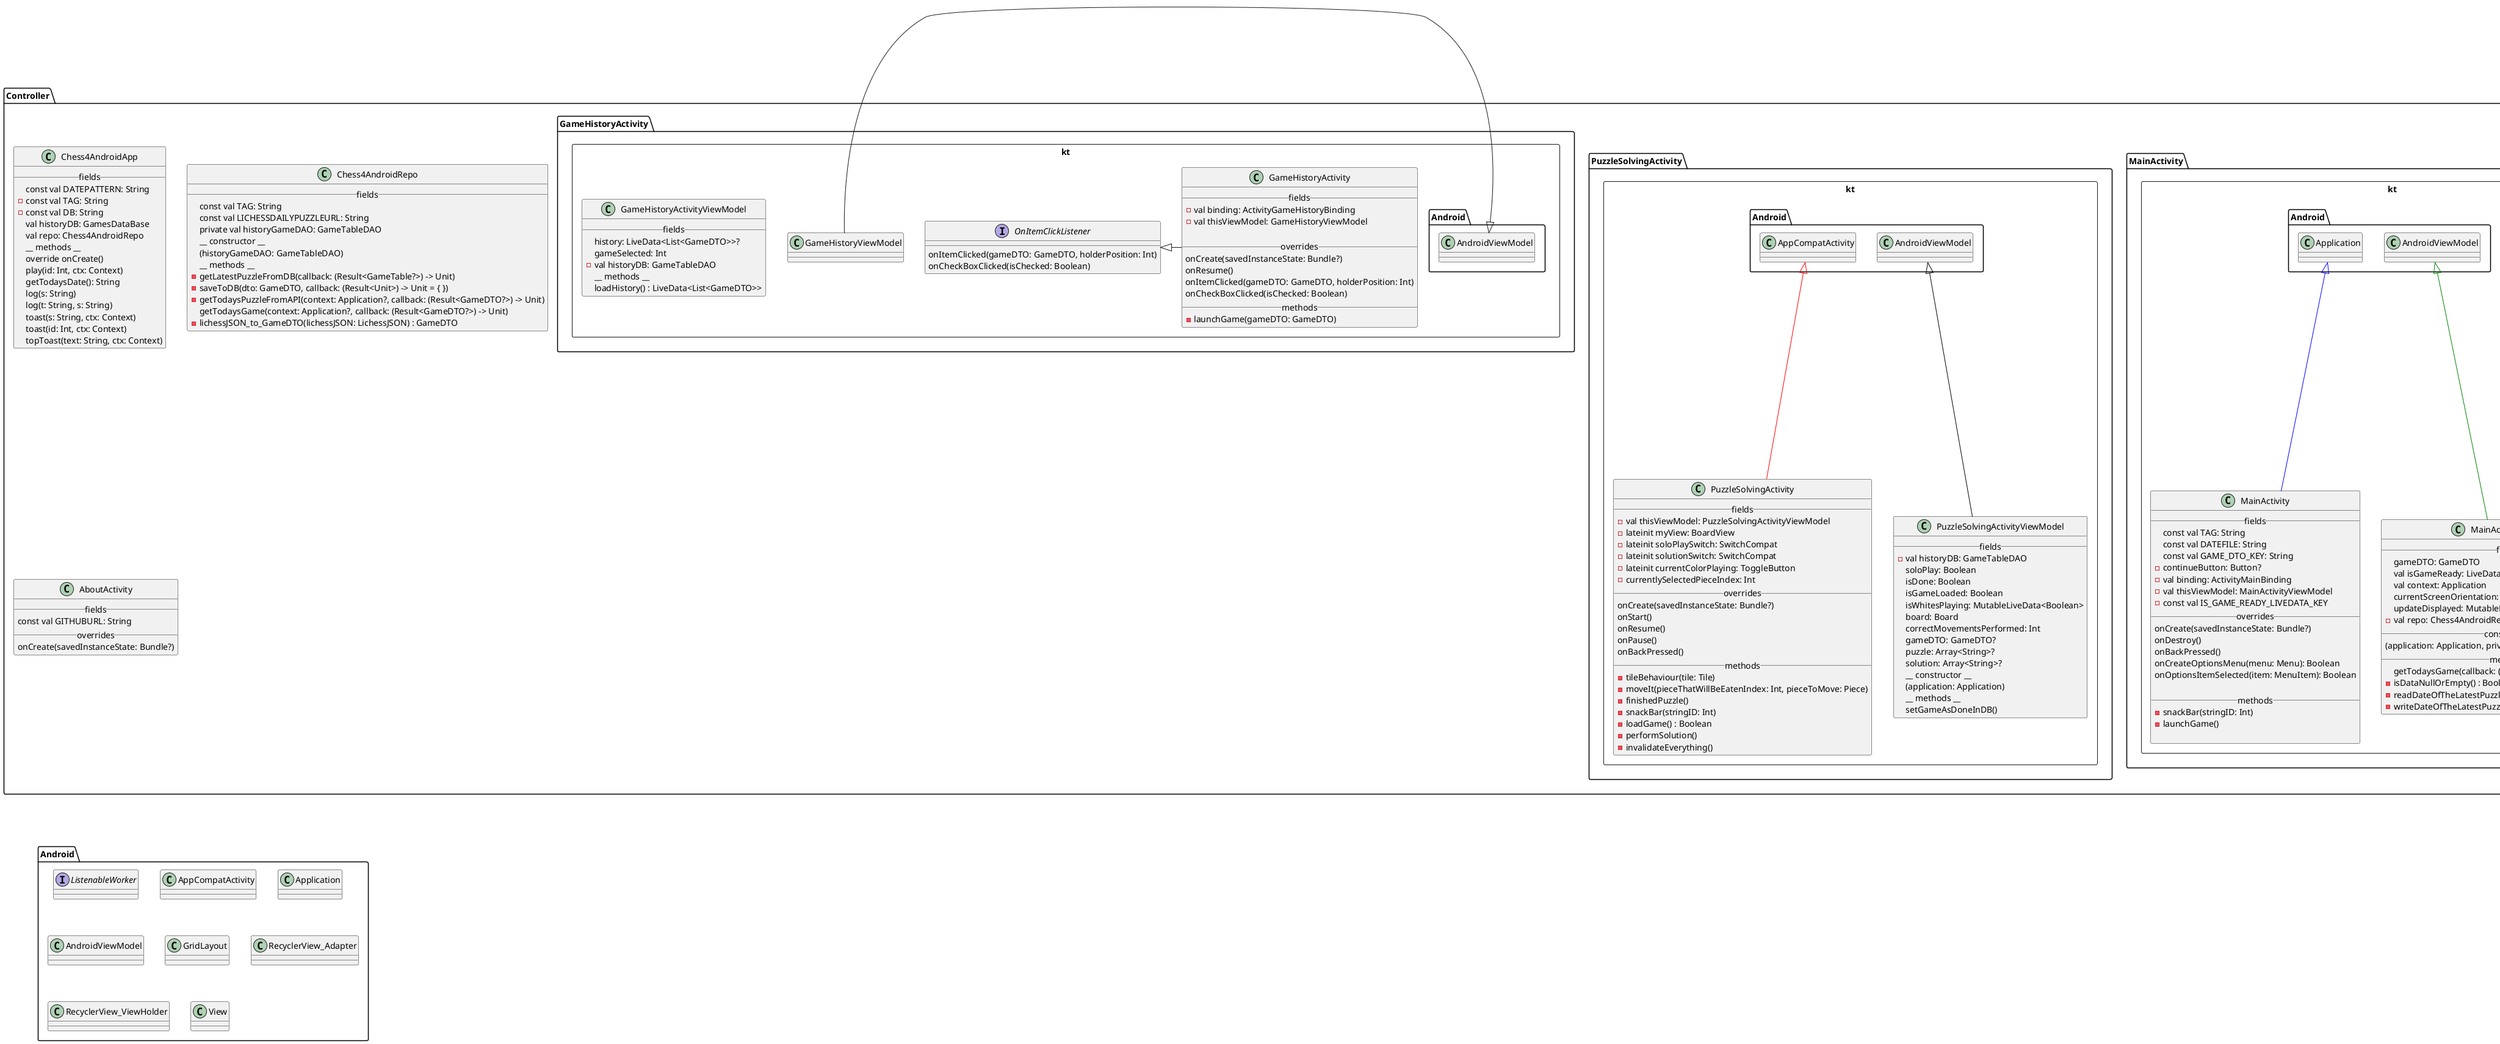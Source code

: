 @startuml

'left to right direction
' https://svgtopng.com/
note "Only fields with val, will have 'val' before it, the others are all var\nAnd methods with no indicated visibility are public " as N1

' -----CONTROLLER-----
package Controller <<Folder>> {
	class Chess4AndroidApp{
	    __ fields __
        const val DATEPATTERN: String
        -const val TAG: String
        -const val DB: String
        val historyDB: GamesDataBase
        val repo: Chess4AndroidRepo
        __ methods __
        override onCreate()
        play(id: Int, ctx: Context)
        getTodaysDate(): String
        log(s: String)
        log(t: String, s: String)
        toast(s: String, ctx: Context)
        toast(id: Int, ctx: Context)
        topToast(text: String, ctx: Context)
	}

	class Chess4AndroidRepo {
	    __ fields __
        const val TAG: String
        const val LICHESSDAILYPUZZLEURL: String
        private val historyGameDAO: GameTableDAO
        __ constructor __
        (historyGameDAO: GameTableDAO)
        __ methods __
        -getLatestPuzzleFromDB(callback: (Result<GameTable?>) -> Unit)
        -saveToDB(dto: GameDTO, callback: (Result<Unit>) -> Unit = { })
        -getTodaysPuzzleFromAPI(context: Application?, callback: (Result<GameDTO?>) -> Unit)
        getTodaysGame(context: Application?, callback: (Result<GameDTO?>) -> Unit)
        -lichessJSON_to_GameDTO(lichessJSON: LichessJSON) : GameDTO
	}

	package MainActivity.kt <<Rectangle>> {
		class MainActivity {
            __ fields __
            const val TAG: String
            const val DATEFILE: String
            const val GAME_DTO_KEY: String
            -continueButton: Button?
            -val binding: ActivityMainBinding
            -val thisViewModel: MainActivityViewModel
            -const val IS_GAME_READY_LIVEDATA_KEY
            __overrides__
            onCreate(savedInstanceState: Bundle?)
            onDestroy()
            onBackPressed()
            onCreateOptionsMenu(menu: Menu): Boolean
            onOptionsItemSelected(item: MenuItem): Boolean

            __ methods __
            -snackBar(stringID: Int)
            -launchGame()

		}

		Android.Application <|-[#blue]- MainActivity
		
		class MainActivityViewModel {
            __ fields __
            gameDTO: GameDTO
            val isGameReady: LiveData<Boolean>
            val context: Application
            currentScreenOrientation: MutableLiveData<Int>
            updateDisplayed: MutableLiveData<Boolean>
            -val repo: Chess4AndroidRepo
            __ constructor__
            (application: Application, private val state: SavedStateHandle)
            __ methods __
            getTodaysGame(callback: (Result<GameDTO?>) -> Unit)
            -isDataNullOrEmpty() : Boolean
            -readDateOfTheLatestPuzzlePull() : String
            -writeDateOfTheLatestPuzzlePulled(string: String)
		}

		Android.AndroidViewModel <|-[#green]- MainActivityViewModel
	}

	package PuzzleSolvingActivity.kt <<Rectangle>> {
		class PuzzleSolvingActivity {
            __ fields __
            -val thisViewModel: PuzzleSolvingActivityViewModel
            -lateinit myView: BoardView
            -lateinit soloPlaySwitch: SwitchCompat
            -lateinit solutionSwitch: SwitchCompat
            -lateinit currentColorPlaying: ToggleButton
            -currentlySelectedPieceIndex: Int
            __ overrides __
            onCreate(savedInstanceState: Bundle?)
            onStart()
            onResume()
            onPause()
            onBackPressed()
            __ methods __
            -tileBehaviour(tile: Tile)
            -moveIt(pieceThatWillBeEatenIndex: Int, pieceToMove: Piece)
            -finishedPuzzle()
            -snackBar(stringID: Int)
            -loadGame() : Boolean
            -performSolution()
            -invalidateEverything()
		}

		Android.AppCompatActivity <|-[#red]- PuzzleSolvingActivity
		
		class PuzzleSolvingActivityViewModel {
		    __ fields __
            -val historyDB: GameTableDAO
            soloPlay: Boolean
            isDone: Boolean
            isGameLoaded: Boolean
            isWhitesPlaying: MutableLiveData<Boolean>
            board: Board
            correctMovementsPerformed: Int
            gameDTO: GameDTO?
            puzzle: Array<String>?
            solution: Array<String>?
            __ constructor __
            (application: Application)
            __ methods __
            setGameAsDoneInDB()
		}

		Android.AndroidViewModel <|-[#black]- PuzzleSolvingActivityViewModel
	}

	package GameHistoryActivity.kt <<Rectangle>> {
		class GameHistoryActivity {
            __ fields __
            -val binding: ActivityGameHistoryBinding
            -val thisViewModel: GameHistoryViewModel

            __ overrides__
            onCreate(savedInstanceState: Bundle?)
            onResume()
            onItemClicked(gameDTO: GameDTO, holderPosition: Int)
            onCheckBoxClicked(isChecked: Boolean)
            __ methods __
            -launchGame(gameDTO: GameDTO)
		}

		OnItemClickListener <|- GameHistoryActivity
		
		class GameHistoryActivityViewModel {
		    __ fields __
            history: LiveData<List<GameDTO>>?
            gameSelected: Int
            -val historyDB: GameTableDAO
            __ methods __
            loadHistory() : LiveData<List<GameDTO>>
		}

		Android.AndroidViewModel <|- GameHistoryViewModel

		interface OnItemClickListener{
            onItemClicked(gameDTO: GameDTO, holderPosition: Int)
            onCheckBoxClicked(isChecked: Boolean)
        }
	}

	class AboutActivity {
	    __ fields __
	    const val GITHUBURL: String
	    __ overrides __
	    onCreate(savedInstanceState: Bundle?)
	}

}




' -----MODEL----------
package Model <<Folder>> {
	class asyncUtils <<(K,#7B86E2)>> {
      -- fields --
      -val ioExecutor: ExecutorService
      -val dataAccessExecutor: ExecutorService
      -- methods --
      -<T> executeAndCollectResult(asyncAction: () -> T): Result<T>
      <T> callbackAfterAsync(callback: (Result<T>) -> Unit, asyncAction: () -> T)
      <T> publishInLiveDataAfterAsync(asyncAction: () -> T): LiveData<Result<T>>
      <T> doAsyncWithResult(action: () -> T) : MutableLiveData<T>
      doAsync(action: () -> Unit)
    }

    class LichessJSON <<(K,#7B86E2)>> {
        {{json
        {"game":{"id": "String","perf": {"icon": "String","name": "String"},"rated": "Boolean","players": [{"userId": "String","name": "String","color": "String"},{"userId": "String","name": "String","color": "String"}],"pgn": "String"}, "puzzle": {
                                                                                                                                                                                                                                                          "id": "String",
                                                                                                                                                                                                                                                          "rating": "Int",
                                                                                                                                                                                                                                                          "plays": "Int",
                                                                                                                                                                                                                                                          "initialPly": "Int",
                                                                                                                                                                                                                                                          "solution": "Array<String>",
                                                                                                                                                                                                                                                          "themes": "Array<String>"}}
        }}
    }

	class AutoGetPuzzleWorker {
	  __ constructor __
	  (appContext: Context, workerParams: WorkerParameters)
	  __ interface overrides __
	  override fun startWork(): ListenableFuture<Result>
	}

	Android.ListenableWorker <|-- AutoGetPuzzleWorker

	class Board {
	  __ fields __
      -const val TAG: String
      val BOARD_SIDE_SIZE: Int
      val BOARDLENGHT: Int
      -val startingChessPiecesTablePositions: Array<Piece>
      -chessPiecesTablePositions: Array<Piece>

      __ companion object __
      val companion_chessTable: Array<Piece>
      indexToPosition(index: Int) : Position
      positionToIndex(position: Position) : Int
      -letterToColumnNumber(char: Char) : Int
      -columnNumberToLetter(n : Int) : Char

      __ methods __
      -isNotEmptyPiece(index: Int) : Boolean
      -isPositionWithPieceType(index: Int, pieceType: PIECETYPE) : Boolean
      getPieceAtIndex(index: Int) : Piece
      -getPieceAtPosition(position: Position) : Piece
      -getPieceColor(position: Position) : Boolean?
      -getIndexesOfPieceWithConditions(column: Char?, line: Byte?, pieceType: PIECETYPE?, isWhite: Boolean?) : IntArray
      -getIndexOfPieceWithConditions2(column: Char?, line: Char?, pieceType: PIECETYPE?, isWhite: Boolean?) : IntArray
      -setPieceAtIndex(index: Int, piece: Piece)
      -setPieceAtPosition(position: Position, piece: Piece)
      switchPiecesAtIndexes(index1: Int, index2: Int)
      movePieceToAndLeaveEmptyBehind(origin: Position, destination: Position)
      movePieceToAndLeaveEmptyBehind(indexOrigin: Int, indexDestination: Int)
      movePieceToAndLeaveEmptyBehind(indexDestination: Int, pieceOrigin: Piece)
      movePieceToAndLeaveEmptyBehind(position: Position, pieceOrigin: Piece)
      interpretMove(move: String, isWhite: Boolean) : Boolean
      -getPieceThatCanMoveTo(destination: Position, array: IntArray) : Piece?
      -isPathClear(origin: Position, destination: Position) : Boolean
      -isOutOfBounds (index: Int) : Boolean
	}

	package ChessPieces.kt <<Rectangle>> {
		class Position {
		    -- fields --
            letter: Char
            number: Byte
			__ constructors __
			(letter: Char, number: Byte)
			(string: String)
			-- methods --
			-isValid()
			-isValid(string: String) : Boolean
			horizontalyInvertPosition() : Position
			toString() : String
			isEqual(position: Position) : Boolean
			getXDiference(destination: Position) : Int 
			getYDiference(destination: Position) : Int 
			getYDiferenceNoAbs(destination: Position) : Int
			isValidMovement(destination: Position, maxX: Byte, maxY: Byte) : Boolean
			-- companion objects --
			isValid(string: String) : Boolean
			convertToPosition(string: String) : Position?
		}
		
		abstract class Piece {
		    -- fields --
            position: Position
            isWhite: Boolean
            {abstract} abstract pieceType: PIECETYPE
            {abstract} abstract val maxTravelDistanceX: Byte
            {abstract} abstract val maxTravelDistanceY: Byte
			__ constructors __
			(position: Position, isWhite: Boolean)
			(letter: Char, number: Byte, isWhite: Boolean)
			-- methods --
			{abstract} abstract canMoveTo(destination: Position): Boolean
		}
		
		package ChessPieces <<Rectangle>> {
			class Pawn {
				-- abstract's overrides  --
				--
				-firstMoveUsed: Boolean
			}
			class Bishop {
				-- abstract's overrides  --
			}
			class Knight {
				-- abstract's overrides  --
			}
			class Rook {
				-- abstract's overrides  --
				--
				-firstMoveUsed: Boolean
			}
			class King {
				-- abstract's overrides  --
				--
				-firstMoveUsed: Boolean
			}
			class Queen {
				-- abstract's overrides  --
			}
			class Empty {
				-- abstract's overrides  --
			}
		}
		
		enum PIECETYPE {
			PAWN
			BISHOP
			KNIGHT
			ROOK
			KING
			QUEEN
			EMPTY
		}


		Piece <|- Pawn
		Piece <|- Bishop
		Piece <|- Knight
		Piece <|- Rook
		Piece <|- King
		Piece <|- Queen
		Piece <|- Empty

		Position *-- Piece
		PIECETYPE *-- Piece
		
	}

	class GameDTO {
	  __ fields __
      id: String?
      puzzle: String?
      solution: String?
      date: String?
      isDone: Boolean
      __ methods __
      toGameTable() : GameTable
	}

	package GameHistoryDB.kt <<Rectangle>> {
		class GameTable {
		    @PrimaryKey id: String
            puzzle: String
            solution: String
            date: String
            isDone: Boolean
            __ methods __
            toGameDTO() : GameDTO
		}
		 
		interface GameTableDAO {
		    @Insert insert(gameTable: GameTable)
            @Delete delete(gameTable: GameTable)
            @Update update(gameTable: GameTable)
            @Query getAll() : List<GameTable>
            @Query getLast(count: Int) : List<GameTable>
            @Query getGameWithID(id: String) : GameTable
            @Query setIsDone(id: String, isDone: Boolean)
		}
		 
		abstract class GamesDataBase {
		    {abstract} abstract getDAO() : GameTableDAO
		}
	}

}






' -----VIEWS-----
package Views <<Folder>> {

	class BoardView {
	  __ fields __
      const val SIDE: Int
      const val TAG: String
      tileMatrix: Array<Tile>
      -val ctx: Context
      -val blankIcon: VectorDrawableCompat
      __ constructor __
      (ctx: Context, attrs: AttributeSet?)
      __ methods __
      -indexToColumn(it: Int): VectorDrawableCompat?
      -getDrawablePiece(pieceType: PIECETYPE, isWhite: Boolean) : VectorDrawableCompat?
      invalidate(index: Int, piece: Piece)
      -getIcon(xmlID: Int): VectorDrawableCompat?
      -val brush: Paint
      override dispatchDraw(canvas: Canvas)
	}

	Android.GridLayout <|-- BoardView

	package GameHistoryViewAdapter.kt <<Rectangle>> {
		class GameHistoryViewAdapter {
		    -gamesHistoryData: List<GameDTO>
            -itemClickedListener: OnItemClickListener
            __ overrides __
            onCreateViewHolder(parent: ViewGroup, viewType: Int): HistoryItemViewHolder
            onBindViewHolder(holder: HistoryItemViewHolder, position: Int)
            getItemCount(): Int
		}

        Android.RecyclerView_Adapter <|-[#orange]- GameHistoryViewAdapter

		class HistoryItemViewHolder {
            __ fields __
            -val dateView: TextView
            -val idView: TextView
            -val checkBox: CheckBox
            __ constructor __
            (itemView: View)
            __ methods __
            bindTo(gameDTO: GameDTO, itemClickedListener: OnItemClickListener)
		}

		Android.RecyclerView_ViewHolder <|-[#black]- HistoryItemViewHolder
	}

	class Tile {
	    __ fields __
        ctx: Context
        val isWhite: Boolean?
        val tilesPerSide: Int
        icon: VectorDrawableCompat
        letter: VectorDrawableCompat?
        number: VectorDrawableCompat?
        index: Int
        -val padding: Int
        -val brush: Paint
        __ constructor__
        (ctx: Context, val isWhite: Boolean?, val tilesPerSide: Int, var icon: VectorDrawableCompat,letter: VectorDrawableCompat?,number: VectorDrawableCompat?, index: Int)
        __ overrides __
        onMeasure(widthMeasureSpec: Int, heightMeasureSpec: Int)
        fun onDraw(canvas: Canvas)
        __ methods __
        setIcon (icon: VectorDrawableCompat) : Tile
	}

	Android.View <|-[#yellow]- Tile

}



package Android <<Folder>> {
    interface ListenableWorker
    class AppCompatActivity
    class Application
    class AndroidViewModel
    class GridLayout
    class RecyclerView_Adapter
    class RecyclerView_ViewHolder
    class View
}
@enduml